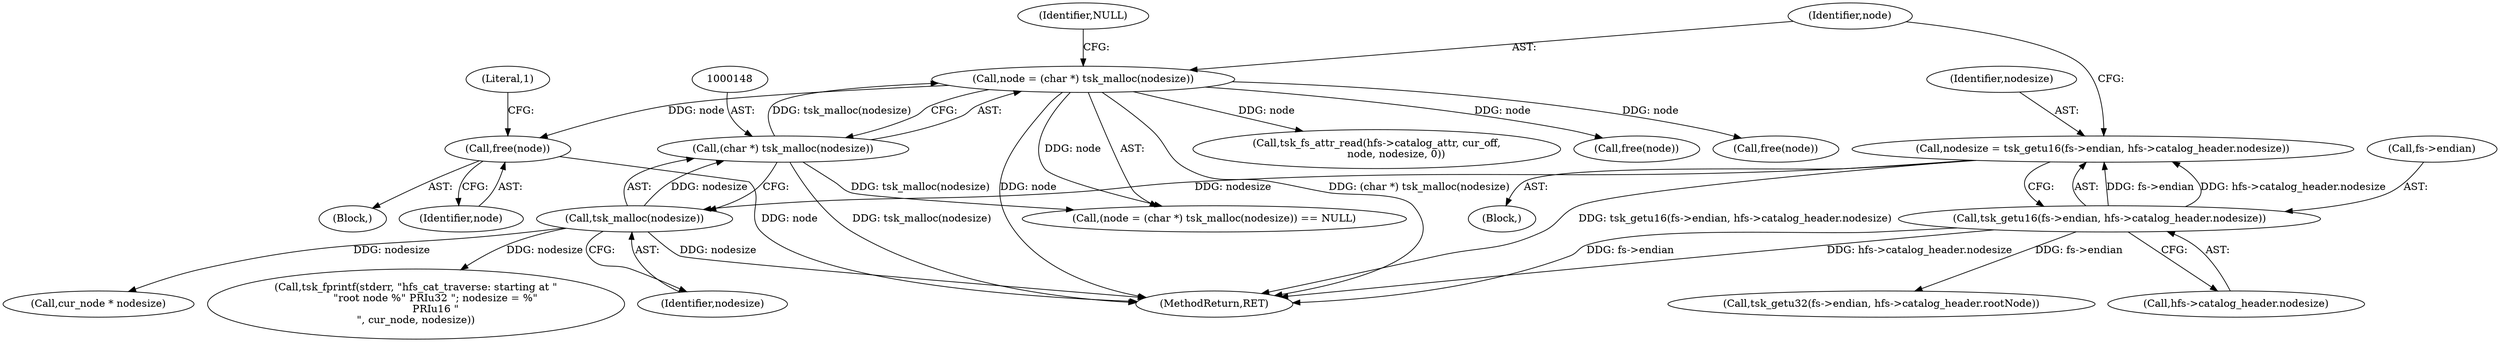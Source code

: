 digraph "0_sleuthkit_114cd3d0aac8bd1aeaf4b33840feb0163d342d5b@API" {
"1000175" [label="(Call,free(node))"];
"1000145" [label="(Call,node = (char *) tsk_malloc(nodesize))"];
"1000147" [label="(Call,(char *) tsk_malloc(nodesize))"];
"1000149" [label="(Call,tsk_malloc(nodesize))"];
"1000132" [label="(Call,nodesize = tsk_getu16(fs->endian, hfs->catalog_header.nodesize))"];
"1000134" [label="(Call,tsk_getu16(fs->endian, hfs->catalog_header.nodesize))"];
"1000135" [label="(Call,fs->endian)"];
"1000138" [label="(Call,hfs->catalog_header.nodesize)"];
"1000227" [label="(Call,tsk_fs_attr_read(hfs->catalog_attr, cur_off,\n            node, nodesize, 0))"];
"1000175" [label="(Call,free(node))"];
"1000701" [label="(Call,free(node))"];
"1000176" [label="(Identifier,node)"];
"1000149" [label="(Call,tsk_malloc(nodesize))"];
"1000169" [label="(Block,)"];
"1000216" [label="(Call,free(node))"];
"1000145" [label="(Call,node = (char *) tsk_malloc(nodesize))"];
"1000178" [label="(Literal,1)"];
"1000181" [label="(Call,tsk_fprintf(stderr, \"hfs_cat_traverse: starting at \"\n            \"root node %\" PRIu32 \"; nodesize = %\"\n            PRIu16 \"\n\", cur_node, nodesize))"];
"1000151" [label="(Identifier,NULL)"];
"1000705" [label="(MethodReturn,RET)"];
"1000144" [label="(Call,(node = (char *) tsk_malloc(nodesize)) == NULL)"];
"1000150" [label="(Identifier,nodesize)"];
"1000116" [label="(Block,)"];
"1000222" [label="(Call,cur_node * nodesize)"];
"1000132" [label="(Call,nodesize = tsk_getu16(fs->endian, hfs->catalog_header.nodesize))"];
"1000146" [label="(Identifier,node)"];
"1000156" [label="(Call,tsk_getu32(fs->endian, hfs->catalog_header.rootNode))"];
"1000133" [label="(Identifier,nodesize)"];
"1000147" [label="(Call,(char *) tsk_malloc(nodesize))"];
"1000134" [label="(Call,tsk_getu16(fs->endian, hfs->catalog_header.nodesize))"];
"1000175" -> "1000169"  [label="AST: "];
"1000175" -> "1000176"  [label="CFG: "];
"1000176" -> "1000175"  [label="AST: "];
"1000178" -> "1000175"  [label="CFG: "];
"1000175" -> "1000705"  [label="DDG: node"];
"1000145" -> "1000175"  [label="DDG: node"];
"1000145" -> "1000144"  [label="AST: "];
"1000145" -> "1000147"  [label="CFG: "];
"1000146" -> "1000145"  [label="AST: "];
"1000147" -> "1000145"  [label="AST: "];
"1000151" -> "1000145"  [label="CFG: "];
"1000145" -> "1000705"  [label="DDG: node"];
"1000145" -> "1000705"  [label="DDG: (char *) tsk_malloc(nodesize)"];
"1000145" -> "1000144"  [label="DDG: node"];
"1000147" -> "1000145"  [label="DDG: tsk_malloc(nodesize)"];
"1000145" -> "1000216"  [label="DDG: node"];
"1000145" -> "1000227"  [label="DDG: node"];
"1000145" -> "1000701"  [label="DDG: node"];
"1000147" -> "1000149"  [label="CFG: "];
"1000148" -> "1000147"  [label="AST: "];
"1000149" -> "1000147"  [label="AST: "];
"1000147" -> "1000705"  [label="DDG: tsk_malloc(nodesize)"];
"1000147" -> "1000144"  [label="DDG: tsk_malloc(nodesize)"];
"1000149" -> "1000147"  [label="DDG: nodesize"];
"1000149" -> "1000150"  [label="CFG: "];
"1000150" -> "1000149"  [label="AST: "];
"1000149" -> "1000705"  [label="DDG: nodesize"];
"1000132" -> "1000149"  [label="DDG: nodesize"];
"1000149" -> "1000181"  [label="DDG: nodesize"];
"1000149" -> "1000222"  [label="DDG: nodesize"];
"1000132" -> "1000116"  [label="AST: "];
"1000132" -> "1000134"  [label="CFG: "];
"1000133" -> "1000132"  [label="AST: "];
"1000134" -> "1000132"  [label="AST: "];
"1000146" -> "1000132"  [label="CFG: "];
"1000132" -> "1000705"  [label="DDG: tsk_getu16(fs->endian, hfs->catalog_header.nodesize)"];
"1000134" -> "1000132"  [label="DDG: fs->endian"];
"1000134" -> "1000132"  [label="DDG: hfs->catalog_header.nodesize"];
"1000134" -> "1000138"  [label="CFG: "];
"1000135" -> "1000134"  [label="AST: "];
"1000138" -> "1000134"  [label="AST: "];
"1000134" -> "1000705"  [label="DDG: fs->endian"];
"1000134" -> "1000705"  [label="DDG: hfs->catalog_header.nodesize"];
"1000134" -> "1000156"  [label="DDG: fs->endian"];
}
